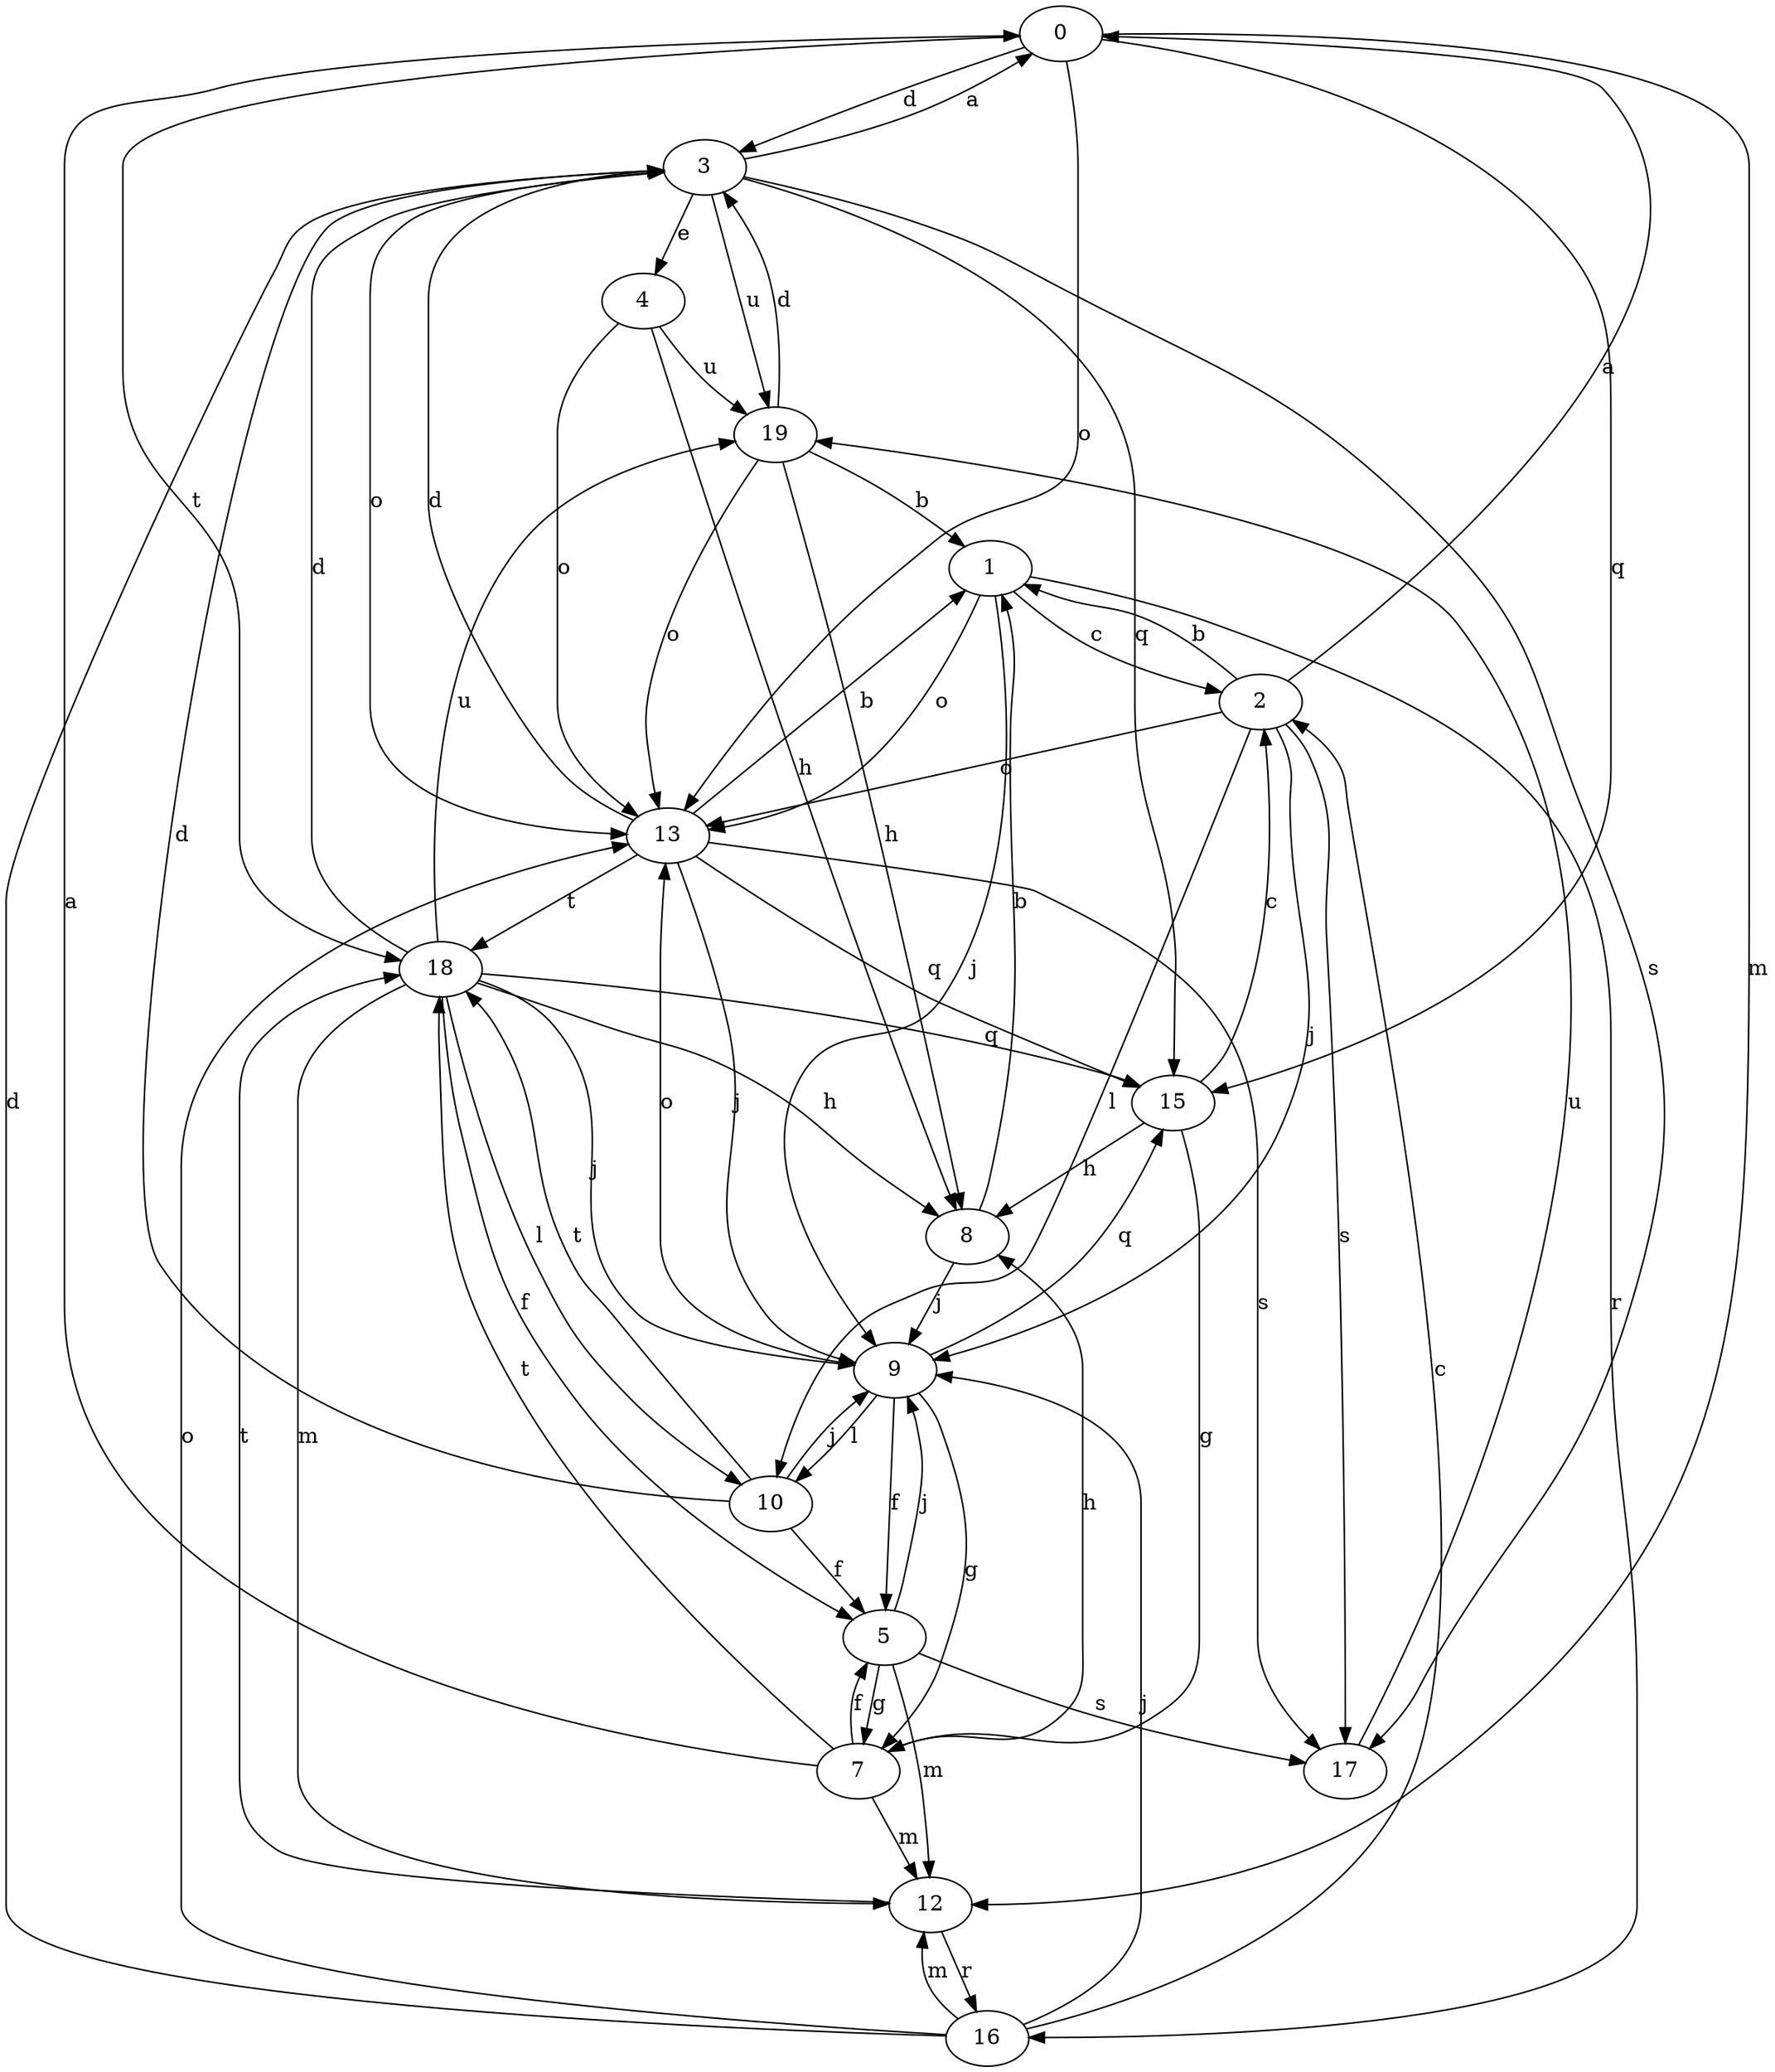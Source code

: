 strict digraph  {
0;
1;
2;
3;
4;
5;
7;
8;
9;
10;
12;
13;
15;
16;
17;
18;
19;
0 -> 3  [label=d];
0 -> 12  [label=m];
0 -> 13  [label=o];
0 -> 15  [label=q];
0 -> 18  [label=t];
1 -> 2  [label=c];
1 -> 9  [label=j];
1 -> 13  [label=o];
1 -> 16  [label=r];
2 -> 0  [label=a];
2 -> 1  [label=b];
2 -> 9  [label=j];
2 -> 10  [label=l];
2 -> 13  [label=o];
2 -> 17  [label=s];
3 -> 0  [label=a];
3 -> 4  [label=e];
3 -> 13  [label=o];
3 -> 15  [label=q];
3 -> 17  [label=s];
3 -> 19  [label=u];
4 -> 8  [label=h];
4 -> 13  [label=o];
4 -> 19  [label=u];
5 -> 7  [label=g];
5 -> 9  [label=j];
5 -> 12  [label=m];
5 -> 17  [label=s];
7 -> 0  [label=a];
7 -> 5  [label=f];
7 -> 8  [label=h];
7 -> 12  [label=m];
7 -> 18  [label=t];
8 -> 1  [label=b];
8 -> 9  [label=j];
9 -> 5  [label=f];
9 -> 7  [label=g];
9 -> 10  [label=l];
9 -> 13  [label=o];
9 -> 15  [label=q];
10 -> 3  [label=d];
10 -> 5  [label=f];
10 -> 9  [label=j];
10 -> 18  [label=t];
12 -> 16  [label=r];
12 -> 18  [label=t];
13 -> 1  [label=b];
13 -> 3  [label=d];
13 -> 9  [label=j];
13 -> 15  [label=q];
13 -> 17  [label=s];
13 -> 18  [label=t];
15 -> 2  [label=c];
15 -> 7  [label=g];
15 -> 8  [label=h];
16 -> 2  [label=c];
16 -> 3  [label=d];
16 -> 9  [label=j];
16 -> 12  [label=m];
16 -> 13  [label=o];
17 -> 19  [label=u];
18 -> 3  [label=d];
18 -> 5  [label=f];
18 -> 8  [label=h];
18 -> 9  [label=j];
18 -> 10  [label=l];
18 -> 12  [label=m];
18 -> 15  [label=q];
18 -> 19  [label=u];
19 -> 1  [label=b];
19 -> 3  [label=d];
19 -> 8  [label=h];
19 -> 13  [label=o];
}
